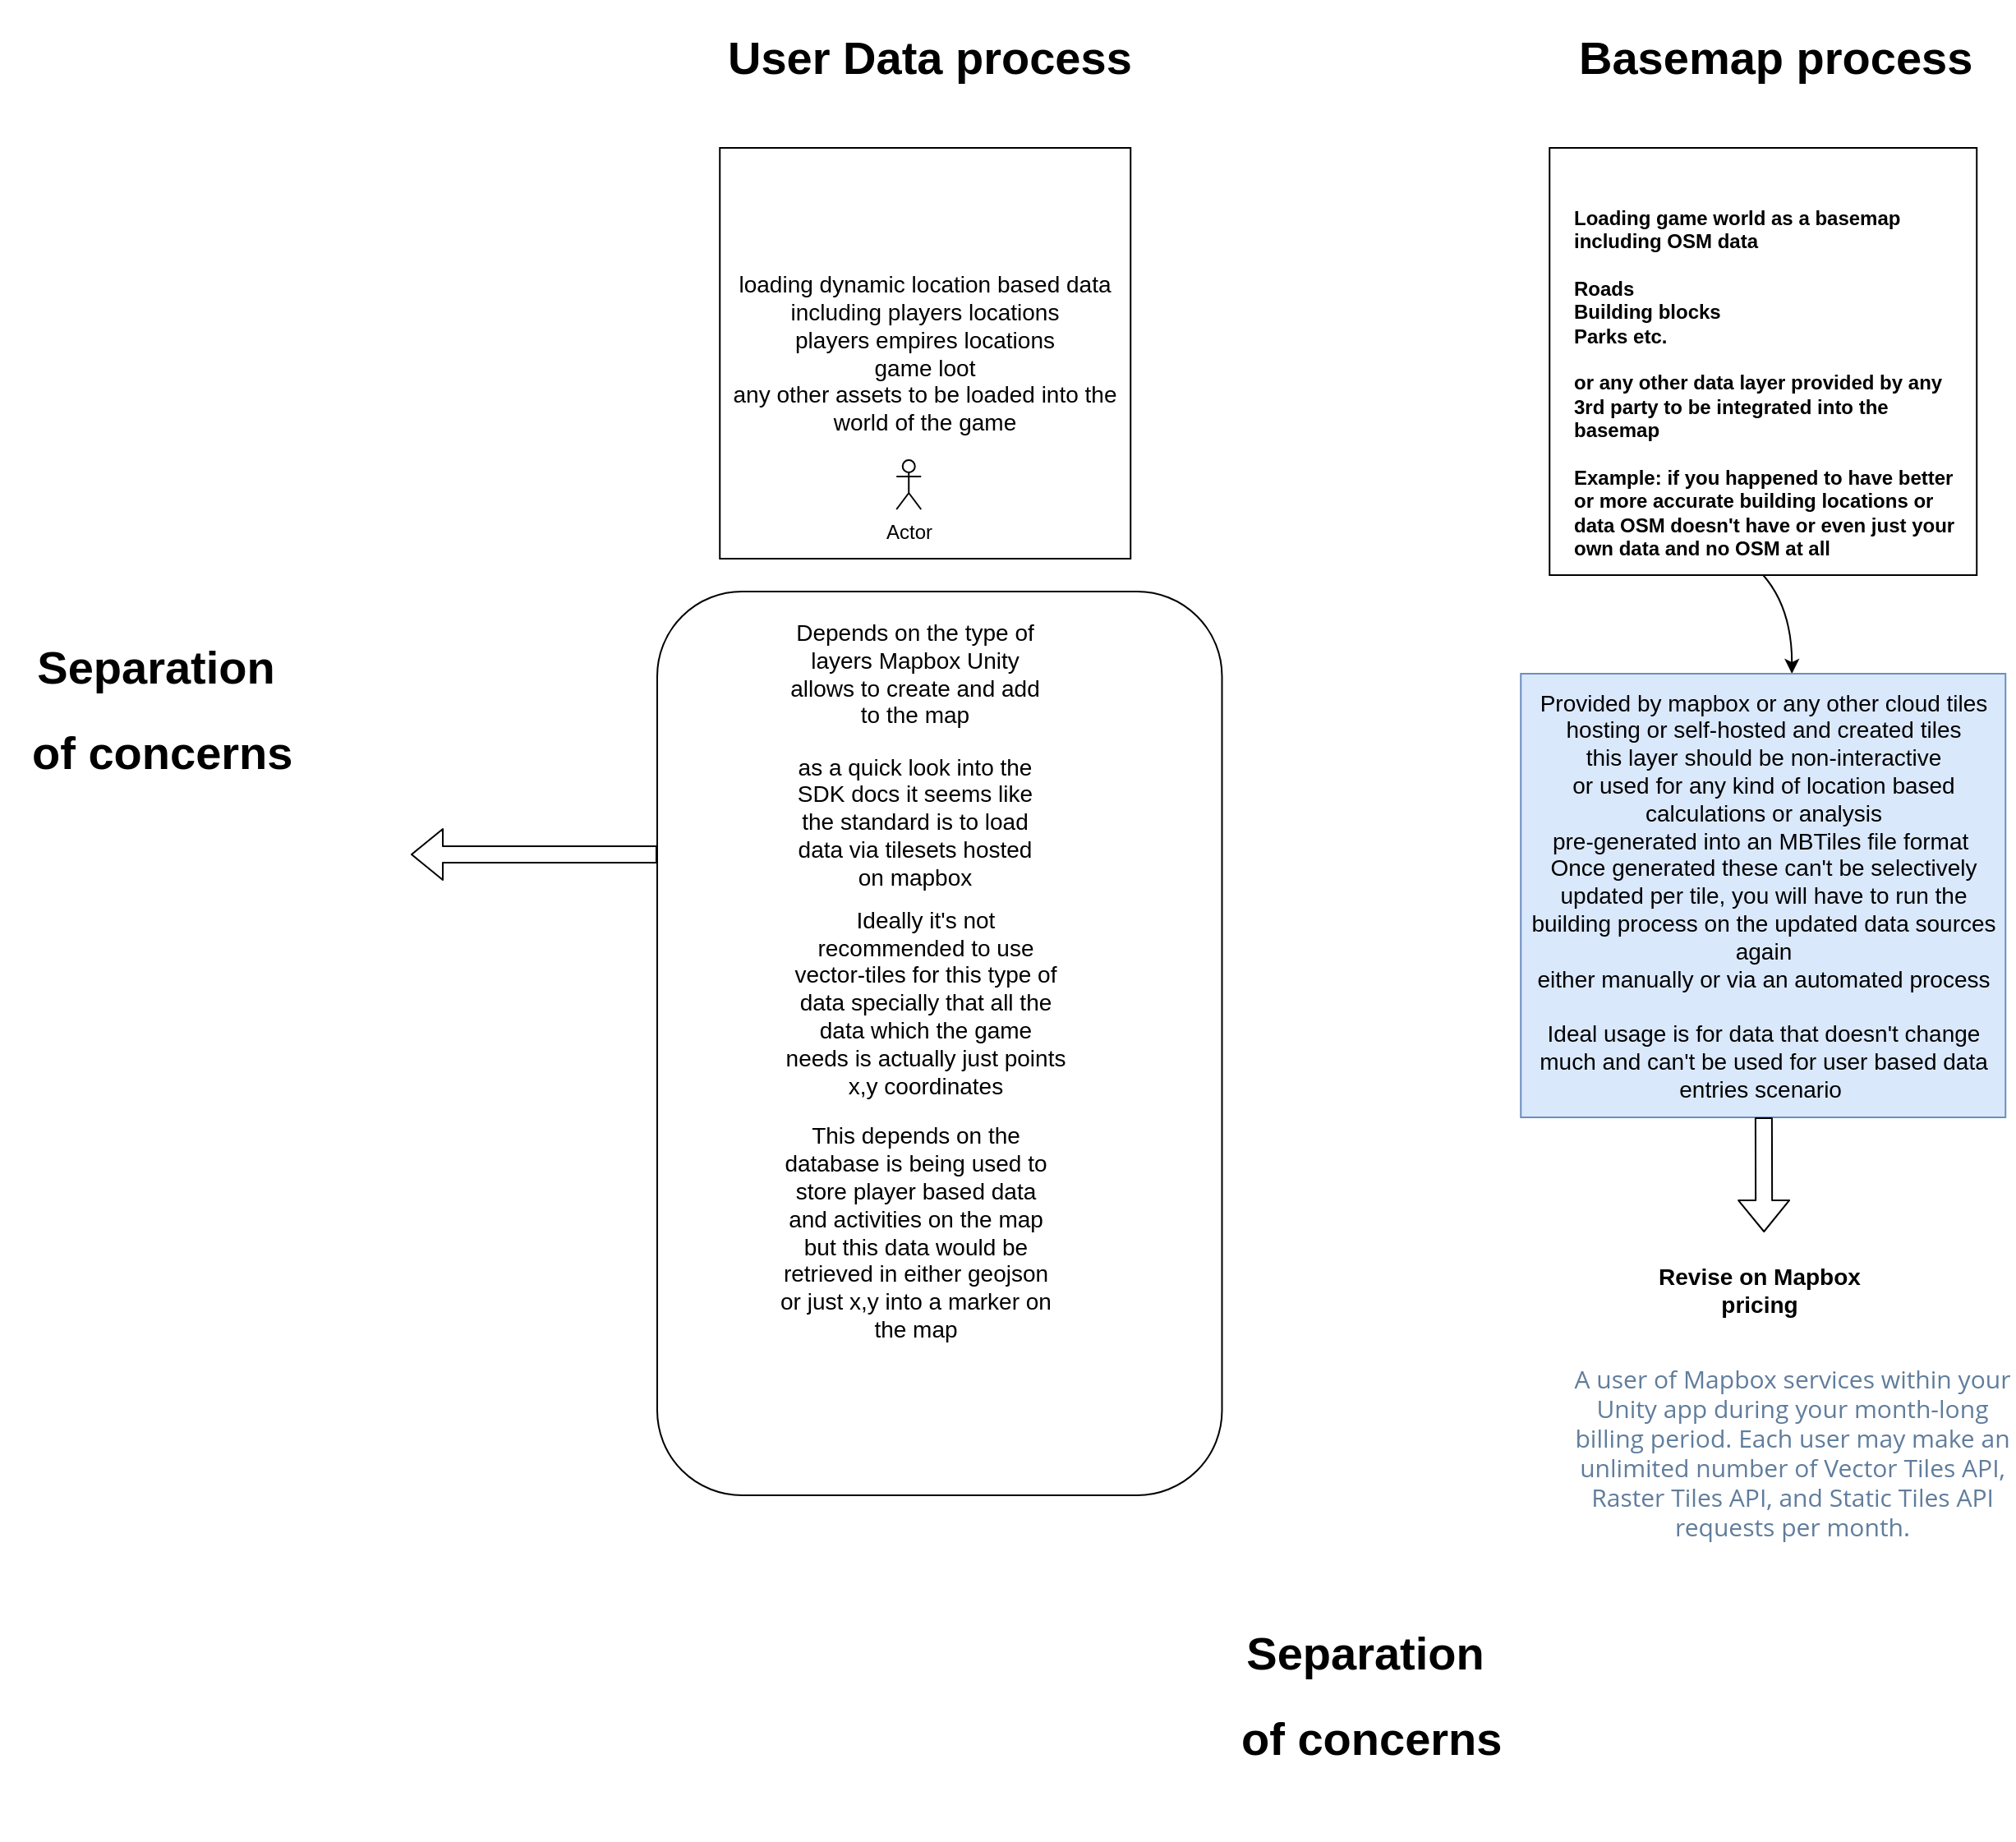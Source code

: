<mxfile version="14.6.12" type="github">
  <diagram id="teF4p34R_M3iVLTVfffR" name="Page-1">
    <mxGraphModel dx="1596" dy="3134" grid="1" gridSize="10" guides="1" tooltips="1" connect="1" arrows="1" fold="1" page="1" pageScale="1" pageWidth="850" pageHeight="1100" math="0" shadow="0">
      <root>
        <mxCell id="0" />
        <mxCell id="1" parent="0" />
        <mxCell id="5qZYxId07lwyr9qLkioU-1" value="" style="whiteSpace=wrap;html=1;aspect=fixed;" vertex="1" parent="1">
          <mxGeometry x="1023.12" y="-1320" width="260" height="260" as="geometry" />
        </mxCell>
        <mxCell id="5qZYxId07lwyr9qLkioU-2" value="Loading game world as a basemap&lt;br&gt;including OSM data&lt;br&gt;&lt;br&gt;Roads&lt;br&gt;Building blocks&lt;br&gt;Parks etc.&lt;br&gt;&lt;br&gt;or any other data layer provided by any 3rd party to be integrated into the basemap&amp;nbsp;&lt;br&gt;&lt;br&gt;Example: if you happened to have better or more accurate building locations or data OSM doesn&#39;t have or even just your own data and no OSM at all" style="text;html=1;strokeColor=none;fillColor=none;align=left;verticalAlign=middle;whiteSpace=wrap;rounded=0;fontStyle=1" vertex="1" parent="1">
          <mxGeometry x="1035.62" y="-1285" width="240" height="215" as="geometry" />
        </mxCell>
        <mxCell id="5qZYxId07lwyr9qLkioU-3" value="loading dynamic location based data&lt;br style=&quot;font-size: 14px;&quot;&gt;including players locations&lt;br style=&quot;font-size: 14px;&quot;&gt;players empires locations&lt;br style=&quot;font-size: 14px;&quot;&gt;game loot&lt;br style=&quot;font-size: 14px;&quot;&gt;any other assets to be loaded into the world of the game" style="whiteSpace=wrap;html=1;aspect=fixed;fontSize=14;align=center;" vertex="1" parent="1">
          <mxGeometry x="518.12" y="-1320" width="250" height="250" as="geometry" />
        </mxCell>
        <mxCell id="5qZYxId07lwyr9qLkioU-4" value="Actor" style="shape=umlActor;verticalLabelPosition=bottom;verticalAlign=top;html=1;outlineConnect=0;" vertex="1" parent="1">
          <mxGeometry x="625.62" y="-1130" width="15" height="30" as="geometry" />
        </mxCell>
        <mxCell id="5qZYxId07lwyr9qLkioU-7" value="" style="curved=1;endArrow=classic;html=1;exitX=0.5;exitY=1;exitDx=0;exitDy=0;" edge="1" parent="1" source="5qZYxId07lwyr9qLkioU-1">
          <mxGeometry width="50" height="50" relative="1" as="geometry">
            <mxPoint x="875.62" y="-950" as="sourcePoint" />
            <mxPoint x="1170.62" y="-1000" as="targetPoint" />
            <Array as="points">
              <mxPoint x="1170.62" y="-1040" />
            </Array>
          </mxGeometry>
        </mxCell>
        <mxCell id="5qZYxId07lwyr9qLkioU-14" value="&#xa;&#xa;&lt;p class=&quot;color-gray mb18&quot; style=&quot;box-sizing: inherit; margin: 0px 0px 18px; padding: 0px; border: 0px; font-size: 15px; vertical-align: baseline; color: rgb(96, 125, 156); font-family: &amp;quot;open sans&amp;quot;, sans-serif; font-style: normal; font-weight: 400; letter-spacing: normal; text-indent: 0px; text-transform: none; word-spacing: 0px; background-color: rgb(255, 255, 255);&quot;&gt;A user of Mapbox services within your Unity app during your month-long billing period. Each user may make an unlimited number of Vector Tiles API, Raster Tiles API, and Static Tiles API requests per month.&lt;/p&gt;&lt;br class=&quot;Apple-interchange-newline&quot;&gt;&#xa;&#xa;" style="text;html=1;strokeColor=none;fillColor=none;align=center;verticalAlign=middle;whiteSpace=wrap;rounded=0;" vertex="1" parent="1">
          <mxGeometry x="1035.62" y="-600" width="270" height="180" as="geometry" />
        </mxCell>
        <mxCell id="5qZYxId07lwyr9qLkioU-15" value="Provided by mapbox or any other cloud tiles hosting or self-hosted and created tiles&lt;br style=&quot;font-size: 14px;&quot;&gt;this layer should be non-interactive&lt;br style=&quot;font-size: 14px;&quot;&gt;or used for any kind of location based calculations or analysis&lt;br style=&quot;font-size: 14px;&quot;&gt;pre-generated into an MBTiles file format&amp;nbsp;&lt;br style=&quot;font-size: 14px;&quot;&gt;Once generated these can&#39;t be selectively updated per tile, you will have to run the building process on the updated data sources again&lt;br style=&quot;font-size: 14px;&quot;&gt;either manually or via an automated process&lt;br style=&quot;font-size: 14px;&quot;&gt;&lt;br style=&quot;font-size: 14px;&quot;&gt;Ideal usage is for data that doesn&#39;t change much and can&#39;t be used for user based data entries scenario&amp;nbsp;" style="text;html=1;align=center;verticalAlign=middle;whiteSpace=wrap;rounded=0;fillColor=#dae8fc;strokeColor=#6c8ebf;fontSize=14;labelBorderColor=none;labelPosition=center;verticalLabelPosition=middle;horizontal=1;" vertex="1" parent="1">
          <mxGeometry x="1005.62" y="-1000" width="295" height="270" as="geometry" />
        </mxCell>
        <mxCell id="5qZYxId07lwyr9qLkioU-17" value="" style="shape=flexArrow;endArrow=classic;html=1;" edge="1" parent="1" source="5qZYxId07lwyr9qLkioU-15">
          <mxGeometry width="50" height="50" relative="1" as="geometry">
            <mxPoint x="1145.62" y="-700" as="sourcePoint" />
            <mxPoint x="1153.62" y="-660" as="targetPoint" />
          </mxGeometry>
        </mxCell>
        <mxCell id="5qZYxId07lwyr9qLkioU-21" value="&lt;h1&gt;&lt;span&gt;Basemap process&lt;/span&gt;&lt;br&gt;&lt;/h1&gt;" style="text;html=1;strokeColor=none;fillColor=none;spacing=5;spacingTop=-20;whiteSpace=wrap;overflow=hidden;rounded=0;fontSize=14;align=left;" vertex="1" parent="1">
          <mxGeometry x="1035.62" y="-1400" width="250" height="70" as="geometry" />
        </mxCell>
        <mxCell id="5qZYxId07lwyr9qLkioU-23" value="&lt;h1&gt;&lt;span&gt;User Data process&lt;/span&gt;&lt;br&gt;&lt;/h1&gt;" style="text;html=1;strokeColor=none;fillColor=none;spacing=5;spacingTop=-20;whiteSpace=wrap;overflow=hidden;rounded=0;fontSize=14;align=left;" vertex="1" parent="1">
          <mxGeometry x="518.12" y="-1400" width="267.5" height="70" as="geometry" />
        </mxCell>
        <mxCell id="5qZYxId07lwyr9qLkioU-25" value="Revise on Mapbox pricing" style="text;html=1;strokeColor=none;fillColor=none;align=center;verticalAlign=middle;whiteSpace=wrap;rounded=0;fontSize=14;fontStyle=1" vertex="1" parent="1">
          <mxGeometry x="1085.62" y="-670" width="130" height="90" as="geometry" />
        </mxCell>
        <mxCell id="5qZYxId07lwyr9qLkioU-26" value="" style="rounded=1;whiteSpace=wrap;html=1;fontSize=14;align=center;" vertex="1" parent="1">
          <mxGeometry x="480" y="-1050" width="343.75" height="550" as="geometry" />
        </mxCell>
        <mxCell id="5qZYxId07lwyr9qLkioU-27" value="Depends on the type of layers Mapbox Unity allows to create and add to the map" style="text;html=1;strokeColor=none;fillColor=none;align=center;verticalAlign=middle;whiteSpace=wrap;rounded=0;fontSize=14;" vertex="1" parent="1">
          <mxGeometry x="556.87" y="-1050" width="160" height="100" as="geometry" />
        </mxCell>
        <mxCell id="5qZYxId07lwyr9qLkioU-28" value="as a quick look into the SDK docs it seems like the standard is to load data via tilesets hosted on mapbox" style="text;html=1;strokeColor=none;fillColor=none;align=center;verticalAlign=middle;whiteSpace=wrap;rounded=0;fontSize=14;" vertex="1" parent="1">
          <mxGeometry x="556.87" y="-960" width="160" height="100" as="geometry" />
        </mxCell>
        <mxCell id="5qZYxId07lwyr9qLkioU-29" value="Ideally it&#39;s not recommended to use vector-tiles for this type of data specially that all the data which the game needs is actually just points x,y coordinates" style="text;html=1;strokeColor=none;fillColor=none;align=center;verticalAlign=middle;whiteSpace=wrap;rounded=0;fontSize=14;" vertex="1" parent="1">
          <mxGeometry x="556.87" y="-870" width="172.5" height="140" as="geometry" />
        </mxCell>
        <mxCell id="5qZYxId07lwyr9qLkioU-30" value="This depends on the database is being used to store player based data and activities on the map&lt;br&gt;but this data would be retrieved in either geojson or just x,y into a marker on the map" style="text;html=1;strokeColor=none;fillColor=none;align=center;verticalAlign=middle;whiteSpace=wrap;rounded=0;fontSize=14;" vertex="1" parent="1">
          <mxGeometry x="550.62" y="-730" width="172.5" height="140" as="geometry" />
        </mxCell>
        <mxCell id="5qZYxId07lwyr9qLkioU-31" value="&lt;span style=&quot;font-size: 28px&quot;&gt;&lt;b&gt;Separation&lt;/b&gt;&lt;/span&gt;&lt;h1&gt;&lt;span&gt;&amp;nbsp;of concerns&lt;/span&gt;&lt;br&gt;&lt;/h1&gt;" style="text;html=1;strokeColor=none;fillColor=none;spacing=5;spacingTop=-20;whiteSpace=wrap;overflow=hidden;rounded=0;fontSize=14;align=center;" vertex="1" parent="1">
          <mxGeometry x="815.62" y="-410" width="190" height="120" as="geometry" />
        </mxCell>
        <mxCell id="5qZYxId07lwyr9qLkioU-32" value="" style="shape=flexArrow;endArrow=classic;html=1;fontSize=14;" edge="1" parent="1">
          <mxGeometry width="50" height="50" relative="1" as="geometry">
            <mxPoint x="480" y="-890" as="sourcePoint" />
            <mxPoint x="330" y="-890" as="targetPoint" />
          </mxGeometry>
        </mxCell>
        <mxCell id="5qZYxId07lwyr9qLkioU-33" value="&lt;span style=&quot;font-size: 28px&quot;&gt;&lt;b&gt;Separation&lt;/b&gt;&lt;/span&gt;&lt;h1&gt;&lt;span&gt;&amp;nbsp;of concerns&lt;/span&gt;&lt;br&gt;&lt;/h1&gt;" style="text;html=1;strokeColor=none;fillColor=none;spacing=5;spacingTop=-20;whiteSpace=wrap;overflow=hidden;rounded=0;fontSize=14;align=center;" vertex="1" parent="1">
          <mxGeometry x="80" y="-1010" width="190" height="120" as="geometry" />
        </mxCell>
      </root>
    </mxGraphModel>
  </diagram>
</mxfile>
